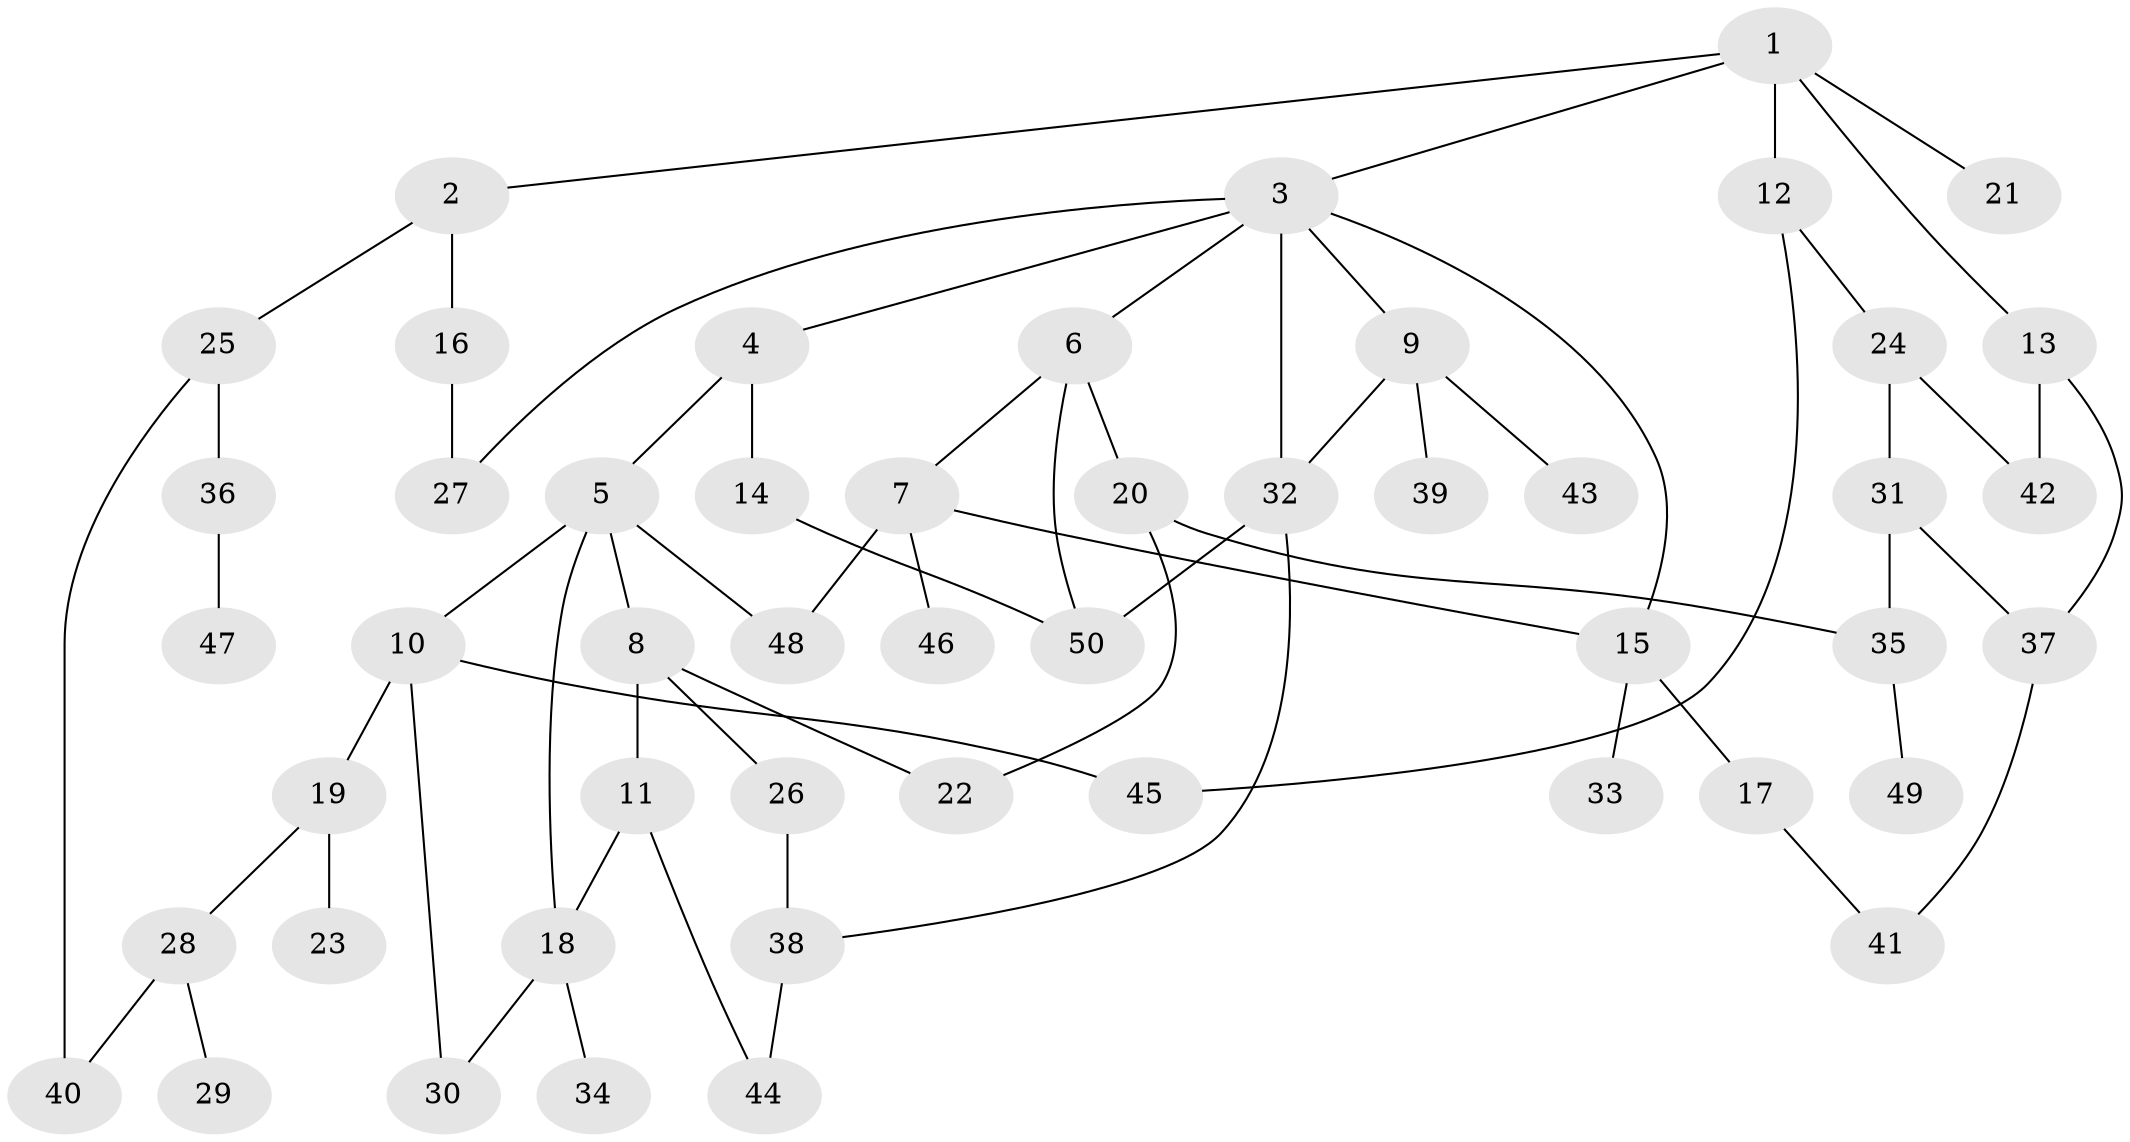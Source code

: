 // coarse degree distribution, {6: 0.034482758620689655, 3: 0.27586206896551724, 8: 0.034482758620689655, 7: 0.034482758620689655, 4: 0.1724137931034483, 5: 0.034482758620689655, 2: 0.20689655172413793, 1: 0.20689655172413793}
// Generated by graph-tools (version 1.1) at 2025/51/02/27/25 19:51:37]
// undirected, 50 vertices, 66 edges
graph export_dot {
graph [start="1"]
  node [color=gray90,style=filled];
  1;
  2;
  3;
  4;
  5;
  6;
  7;
  8;
  9;
  10;
  11;
  12;
  13;
  14;
  15;
  16;
  17;
  18;
  19;
  20;
  21;
  22;
  23;
  24;
  25;
  26;
  27;
  28;
  29;
  30;
  31;
  32;
  33;
  34;
  35;
  36;
  37;
  38;
  39;
  40;
  41;
  42;
  43;
  44;
  45;
  46;
  47;
  48;
  49;
  50;
  1 -- 2;
  1 -- 3;
  1 -- 12;
  1 -- 13;
  1 -- 21;
  2 -- 16;
  2 -- 25;
  3 -- 4;
  3 -- 6;
  3 -- 9;
  3 -- 15;
  3 -- 27;
  3 -- 32;
  4 -- 5;
  4 -- 14;
  5 -- 8;
  5 -- 10;
  5 -- 18;
  5 -- 48;
  6 -- 7;
  6 -- 20;
  6 -- 50;
  7 -- 46;
  7 -- 48;
  7 -- 15;
  8 -- 11;
  8 -- 26;
  8 -- 22;
  9 -- 32;
  9 -- 39;
  9 -- 43;
  10 -- 19;
  10 -- 45;
  10 -- 30;
  11 -- 18;
  11 -- 44;
  12 -- 24;
  12 -- 45;
  13 -- 37;
  13 -- 42;
  14 -- 50;
  15 -- 17;
  15 -- 33;
  16 -- 27;
  17 -- 41;
  18 -- 30;
  18 -- 34;
  19 -- 23;
  19 -- 28;
  20 -- 22;
  20 -- 35;
  24 -- 31;
  24 -- 42;
  25 -- 36;
  25 -- 40;
  26 -- 38;
  28 -- 29;
  28 -- 40;
  31 -- 35;
  31 -- 37;
  32 -- 50;
  32 -- 38;
  35 -- 49;
  36 -- 47;
  37 -- 41;
  38 -- 44;
}

